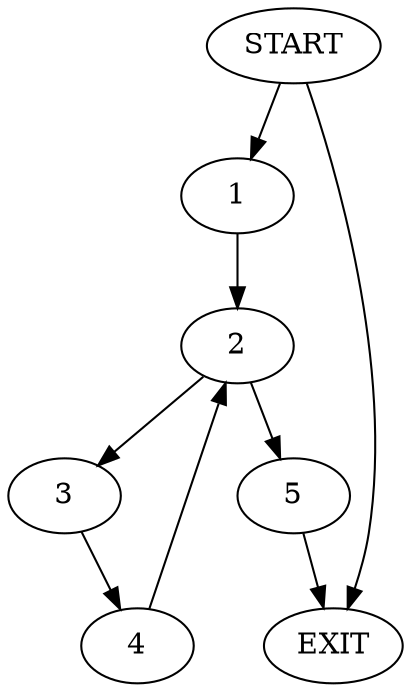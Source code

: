 digraph { 
0 [label="START"];
1;
2;
3;
4;
5;
6[label="EXIT"];
0 -> 1;
0 -> 6;
1 -> 2;
2 -> 3;
2 -> 5;
3 -> 4;
4 -> 2;
5 -> 6;
}